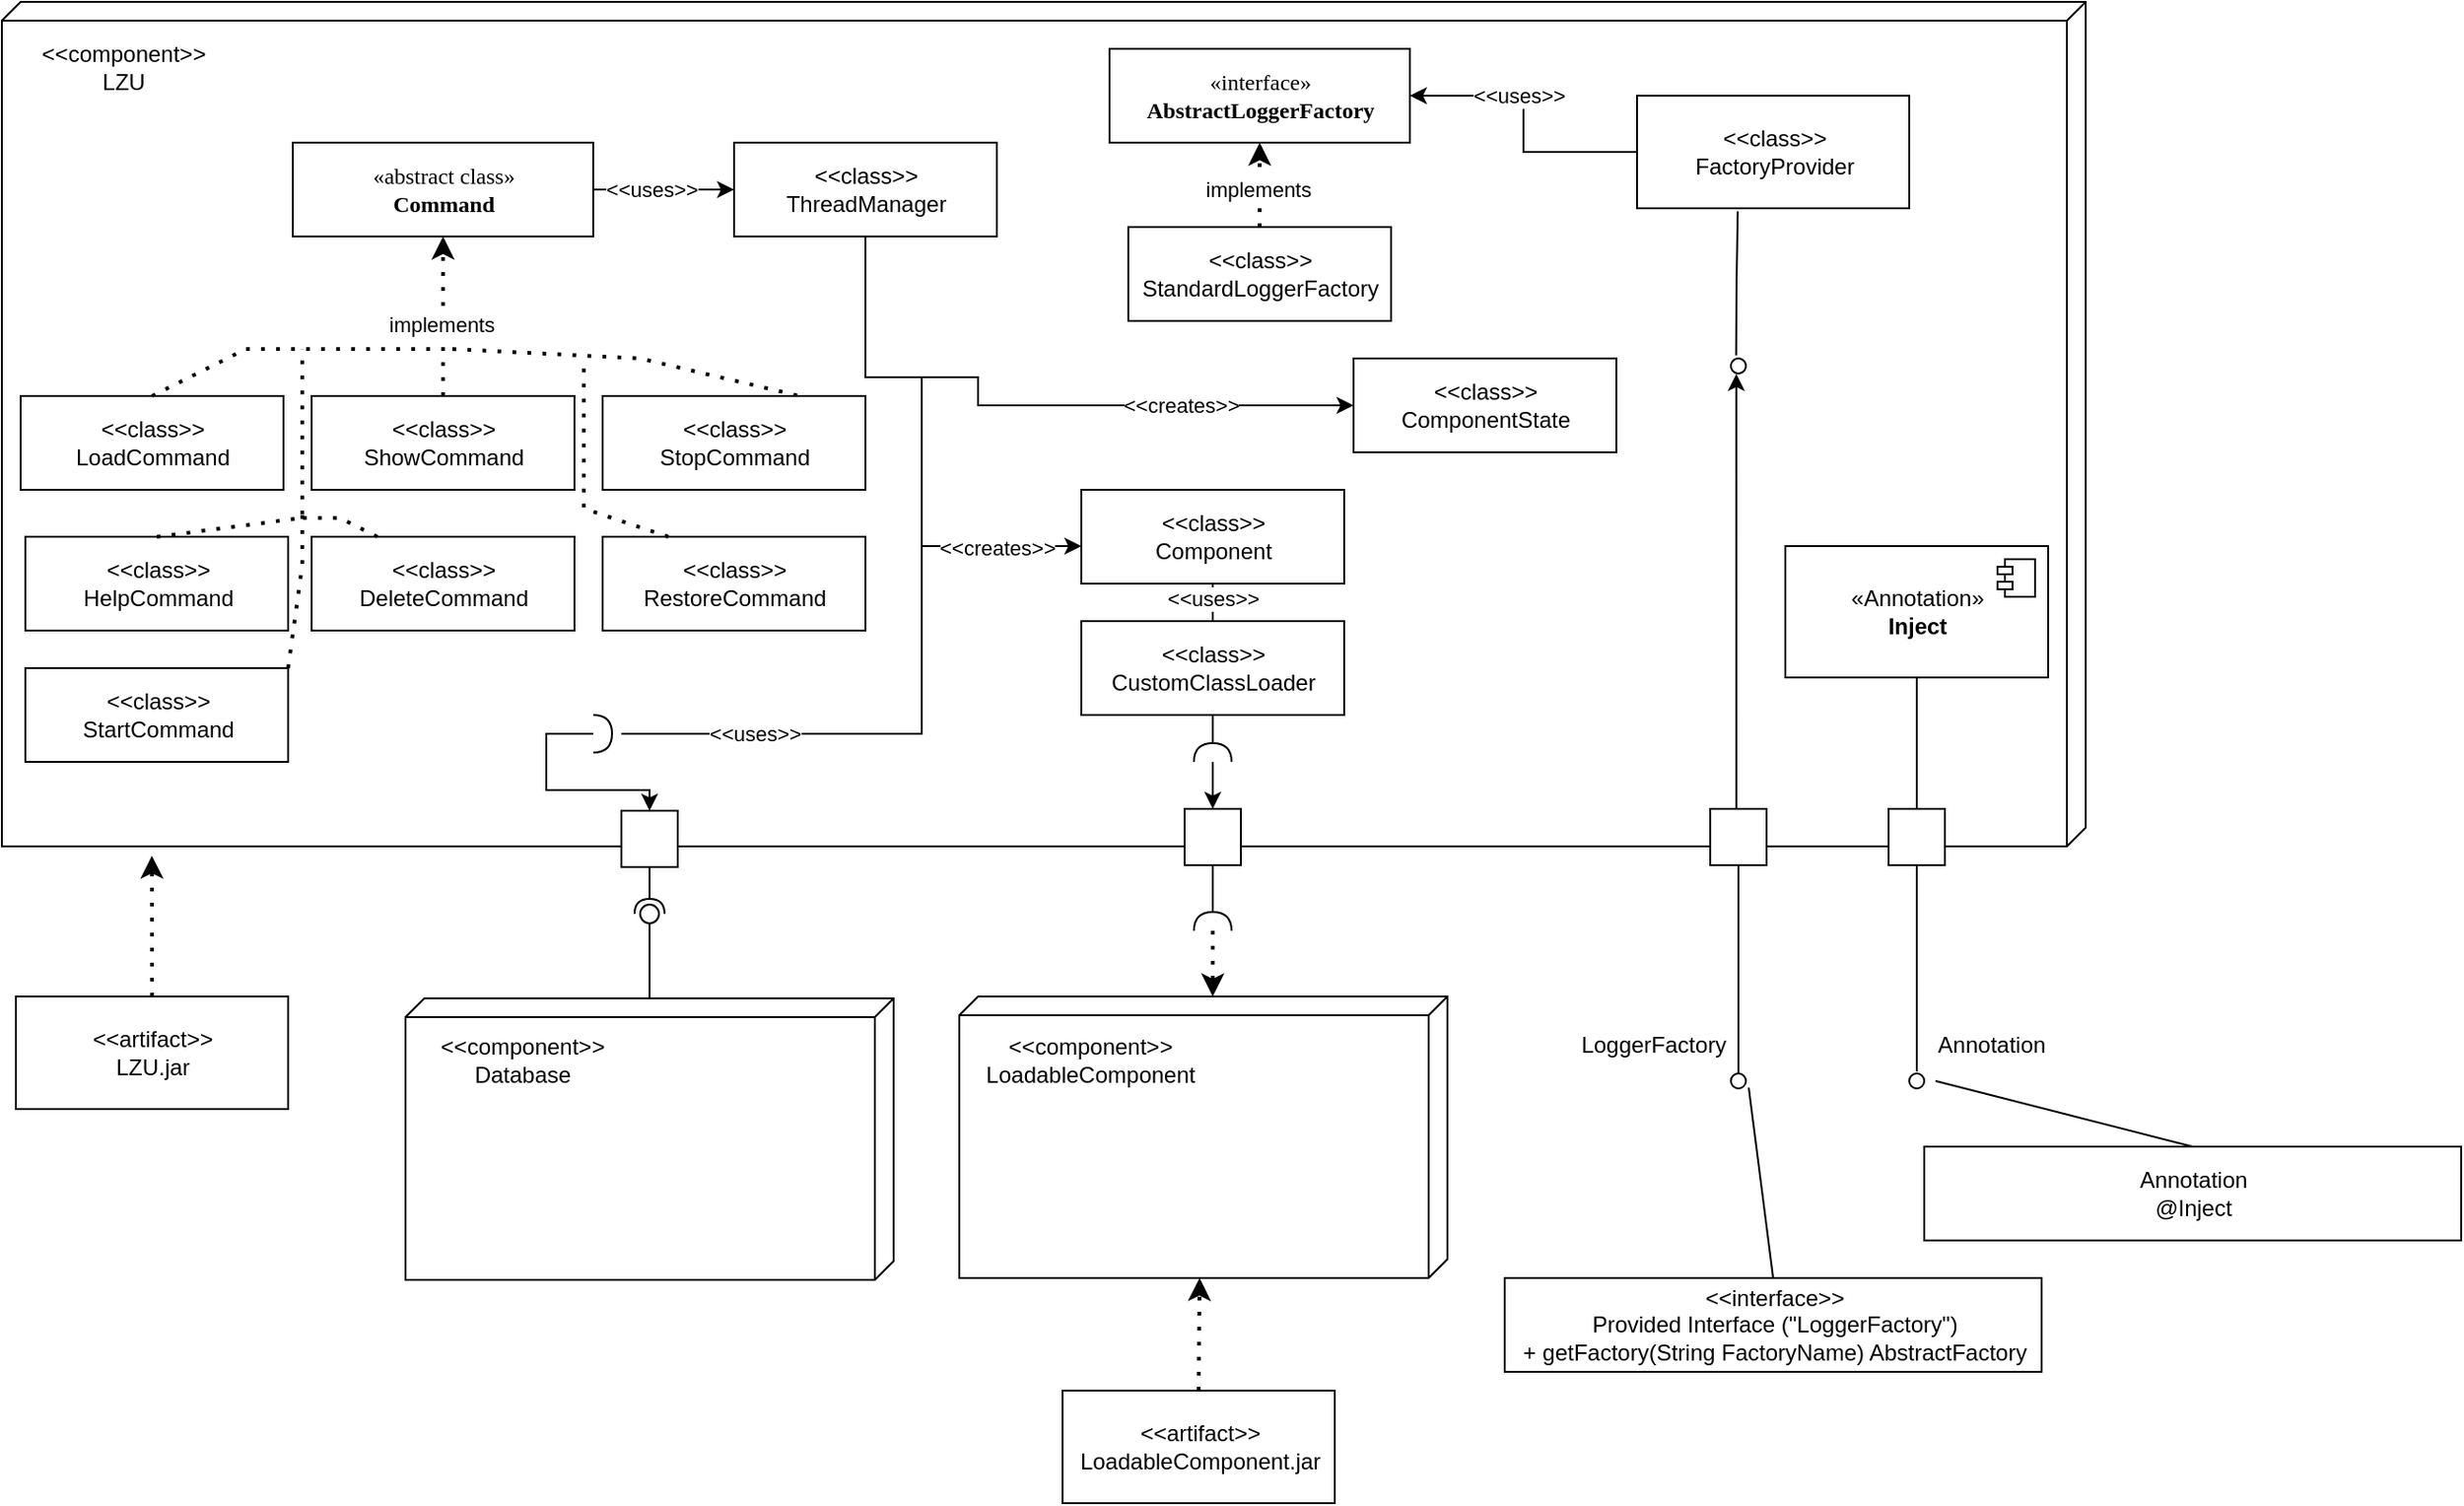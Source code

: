 <mxfile version="18.0.1" type="device"><diagram name="Page-1" id="5f0bae14-7c28-e335-631c-24af17079c00"><mxGraphModel dx="1710" dy="953" grid="1" gridSize="10" guides="1" tooltips="1" connect="1" arrows="1" fold="1" page="1" pageScale="1" pageWidth="1100" pageHeight="850" background="none" math="0" shadow="0"><root><mxCell id="0"/><mxCell id="1" parent="0"/><mxCell id="39150e848f15840c-1" value="" style="verticalAlign=top;align=left;spacingTop=8;spacingLeft=2;spacingRight=12;shape=cube;size=10;direction=south;fontStyle=4;html=1;rounded=0;shadow=0;comic=0;labelBackgroundColor=white;strokeWidth=1;fontFamily=Verdana;fontSize=12" parent="1" vertex="1"><mxGeometry x="30" y="20" width="1110" height="450" as="geometry"/></mxCell><mxCell id="39150e848f15840c-3" value="" style="verticalAlign=top;align=left;spacingTop=8;spacingLeft=2;spacingRight=12;shape=cube;size=10;direction=south;fontStyle=4;html=1;rounded=0;shadow=0;comic=0;labelBackgroundColor=none;strokeWidth=1;fontFamily=Verdana;fontSize=12" parent="1" vertex="1"><mxGeometry x="245" y="551" width="260" height="150" as="geometry"/></mxCell><mxCell id="39150e848f15840c-4" value="«interface»&lt;br&gt;&lt;b&gt;AbstractLoggerFactory&lt;/b&gt;" style="html=1;rounded=0;shadow=0;comic=0;labelBackgroundColor=none;strokeWidth=1;fontFamily=Verdana;fontSize=12;align=center;" parent="1" vertex="1"><mxGeometry x="620" y="45" width="160" height="50" as="geometry"/></mxCell><mxCell id="DbzHq9LiooGtLRMXnY6e-2" value="&amp;lt;&amp;lt;component&amp;gt;&amp;gt;&lt;br&gt;LZU" style="text;html=1;strokeColor=none;fillColor=none;align=center;verticalAlign=middle;whiteSpace=wrap;rounded=0;" vertex="1" parent="1"><mxGeometry x="40" y="40" width="110" height="30" as="geometry"/></mxCell><mxCell id="DbzHq9LiooGtLRMXnY6e-3" value="&amp;lt;&amp;lt;component&amp;gt;&amp;gt;&lt;br&gt;Database" style="text;html=1;strokeColor=none;fillColor=none;align=center;verticalAlign=middle;whiteSpace=wrap;rounded=0;" vertex="1" parent="1"><mxGeometry x="255" y="569" width="105" height="30" as="geometry"/></mxCell><mxCell id="DbzHq9LiooGtLRMXnY6e-6" value="" style="rounded=0;orthogonalLoop=1;jettySize=auto;html=1;endArrow=none;endFill=0;sketch=0;sourcePerimeterSpacing=0;targetPerimeterSpacing=0;" edge="1" target="DbzHq9LiooGtLRMXnY6e-8" parent="1"><mxGeometry relative="1" as="geometry"><mxPoint x="375" y="551" as="sourcePoint"/></mxGeometry></mxCell><mxCell id="DbzHq9LiooGtLRMXnY6e-7" value="" style="rounded=0;orthogonalLoop=1;jettySize=auto;html=1;endArrow=halfCircle;endFill=0;entryX=0.5;entryY=0.5;endSize=6;strokeWidth=1;sketch=0;startArrow=none;" edge="1" target="DbzHq9LiooGtLRMXnY6e-8" parent="1" source="DbzHq9LiooGtLRMXnY6e-10"><mxGeometry relative="1" as="geometry"><mxPoint x="375" y="401" as="sourcePoint"/></mxGeometry></mxCell><mxCell id="DbzHq9LiooGtLRMXnY6e-8" value="" style="ellipse;whiteSpace=wrap;html=1;align=center;aspect=fixed;resizable=0;points=[];outlineConnect=0;sketch=0;" vertex="1" parent="1"><mxGeometry x="370" y="501" width="10" height="10" as="geometry"/></mxCell><mxCell id="DbzHq9LiooGtLRMXnY6e-19" style="edgeStyle=orthogonalEdgeStyle;rounded=0;orthogonalLoop=1;jettySize=auto;html=1;entryX=1;entryY=0.5;entryDx=0;entryDy=0;" edge="1" parent="1" source="DbzHq9LiooGtLRMXnY6e-13" target="39150e848f15840c-4"><mxGeometry relative="1" as="geometry"/></mxCell><mxCell id="DbzHq9LiooGtLRMXnY6e-20" value="&amp;lt;&amp;lt;uses&amp;gt;&amp;gt;" style="edgeLabel;html=1;align=center;verticalAlign=middle;resizable=0;points=[];" vertex="1" connectable="0" parent="DbzHq9LiooGtLRMXnY6e-19"><mxGeometry x="0.236" y="2" relative="1" as="geometry"><mxPoint y="-2" as="offset"/></mxGeometry></mxCell><mxCell id="DbzHq9LiooGtLRMXnY6e-13" value="&amp;lt;&amp;lt;class&amp;gt;&amp;gt;&lt;br&gt;FactoryProvider" style="html=1;" vertex="1" parent="1"><mxGeometry x="901" y="70" width="145" height="60" as="geometry"/></mxCell><mxCell id="DbzHq9LiooGtLRMXnY6e-15" value="&amp;lt;&amp;lt;class&amp;gt;&amp;gt;&lt;br&gt;StandardLoggerFactory" style="html=1;" vertex="1" parent="1"><mxGeometry x="630" y="140" width="140" height="50" as="geometry"/></mxCell><mxCell id="DbzHq9LiooGtLRMXnY6e-17" value="" style="endArrow=classic;dashed=1;html=1;dashPattern=1 3;strokeWidth=2;rounded=0;entryX=0.5;entryY=1;entryDx=0;entryDy=0;exitX=0.5;exitY=0;exitDx=0;exitDy=0;" edge="1" parent="1" source="DbzHq9LiooGtLRMXnY6e-15" target="39150e848f15840c-4"><mxGeometry width="50" height="50" relative="1" as="geometry"><mxPoint x="580" y="170" as="sourcePoint"/><mxPoint x="630" y="120" as="targetPoint"/></mxGeometry></mxCell><mxCell id="DbzHq9LiooGtLRMXnY6e-18" value="implements" style="edgeLabel;html=1;align=center;verticalAlign=middle;resizable=0;points=[];" vertex="1" connectable="0" parent="DbzHq9LiooGtLRMXnY6e-17"><mxGeometry x="-0.109" y="1" relative="1" as="geometry"><mxPoint as="offset"/></mxGeometry></mxCell><mxCell id="DbzHq9LiooGtLRMXnY6e-57" style="edgeStyle=orthogonalEdgeStyle;rounded=0;orthogonalLoop=1;jettySize=auto;html=1;exitX=1;exitY=0.5;exitDx=0;exitDy=0;entryX=0;entryY=0.5;entryDx=0;entryDy=0;" edge="1" parent="1" source="DbzHq9LiooGtLRMXnY6e-21" target="DbzHq9LiooGtLRMXnY6e-49"><mxGeometry relative="1" as="geometry"/></mxCell><mxCell id="DbzHq9LiooGtLRMXnY6e-58" value="&amp;lt;&amp;lt;uses&amp;gt;&amp;gt;" style="edgeLabel;html=1;align=center;verticalAlign=middle;resizable=0;points=[];" vertex="1" connectable="0" parent="DbzHq9LiooGtLRMXnY6e-57"><mxGeometry x="-0.154" relative="1" as="geometry"><mxPoint x="-1" as="offset"/></mxGeometry></mxCell><mxCell id="DbzHq9LiooGtLRMXnY6e-21" value="«abstract class»&lt;br&gt;&lt;b&gt;Command&lt;/b&gt;" style="html=1;rounded=0;shadow=0;comic=0;labelBackgroundColor=none;strokeWidth=1;fontFamily=Verdana;fontSize=12;align=center;" vertex="1" parent="1"><mxGeometry x="185" y="95" width="160" height="50" as="geometry"/></mxCell><mxCell id="DbzHq9LiooGtLRMXnY6e-22" value="&amp;lt;&amp;lt;class&amp;gt;&amp;gt;&lt;br&gt;LoadCommand" style="html=1;" vertex="1" parent="1"><mxGeometry x="40" y="230" width="140" height="50" as="geometry"/></mxCell><mxCell id="DbzHq9LiooGtLRMXnY6e-23" value="&amp;lt;&amp;lt;class&amp;gt;&amp;gt;&lt;br&gt;RestoreCommand" style="html=1;" vertex="1" parent="1"><mxGeometry x="350" y="305" width="140" height="50" as="geometry"/></mxCell><mxCell id="DbzHq9LiooGtLRMXnY6e-24" value="&amp;lt;&amp;lt;class&amp;gt;&amp;gt;&lt;br&gt;ShowCommand" style="html=1;" vertex="1" parent="1"><mxGeometry x="195" y="230" width="140" height="50" as="geometry"/></mxCell><mxCell id="DbzHq9LiooGtLRMXnY6e-25" value="&amp;lt;&amp;lt;class&amp;gt;&amp;gt;&lt;br&gt;HelpCommand" style="html=1;" vertex="1" parent="1"><mxGeometry x="42.5" y="305" width="140" height="50" as="geometry"/></mxCell><mxCell id="DbzHq9LiooGtLRMXnY6e-26" value="&amp;lt;&amp;lt;class&amp;gt;&amp;gt;&lt;br&gt;DeleteCommand" style="html=1;" vertex="1" parent="1"><mxGeometry x="195" y="305" width="140" height="50" as="geometry"/></mxCell><mxCell id="DbzHq9LiooGtLRMXnY6e-27" value="&amp;lt;&amp;lt;class&amp;gt;&amp;gt;&lt;br&gt;StartCommand" style="html=1;" vertex="1" parent="1"><mxGeometry x="42.5" y="375" width="140" height="50" as="geometry"/></mxCell><mxCell id="DbzHq9LiooGtLRMXnY6e-10" value="" style="rounded=0;whiteSpace=wrap;html=1;" vertex="1" parent="1"><mxGeometry x="360" y="451" width="30" height="30" as="geometry"/></mxCell><mxCell id="DbzHq9LiooGtLRMXnY6e-30" value="" style="endArrow=classic;dashed=1;html=1;dashPattern=1 3;strokeWidth=2;rounded=0;entryX=0.5;entryY=1;entryDx=0;entryDy=0;exitX=0.5;exitY=0;exitDx=0;exitDy=0;" edge="1" parent="1" source="DbzHq9LiooGtLRMXnY6e-24" target="DbzHq9LiooGtLRMXnY6e-21"><mxGeometry width="50" height="50" relative="1" as="geometry"><mxPoint x="244.5" y="200" as="sourcePoint"/><mxPoint x="244.5" y="145" as="targetPoint"/><Array as="points"/></mxGeometry></mxCell><mxCell id="DbzHq9LiooGtLRMXnY6e-31" value="implements" style="edgeLabel;html=1;align=center;verticalAlign=middle;resizable=0;points=[];" vertex="1" connectable="0" parent="DbzHq9LiooGtLRMXnY6e-30"><mxGeometry x="-0.109" y="1" relative="1" as="geometry"><mxPoint as="offset"/></mxGeometry></mxCell><mxCell id="DbzHq9LiooGtLRMXnY6e-36" value="" style="endArrow=none;dashed=1;html=1;dashPattern=1 3;strokeWidth=2;rounded=0;exitX=0.5;exitY=0;exitDx=0;exitDy=0;" edge="1" parent="1" source="DbzHq9LiooGtLRMXnY6e-22"><mxGeometry width="50" height="50" relative="1" as="geometry"><mxPoint x="130" y="250" as="sourcePoint"/><mxPoint x="260" y="205" as="targetPoint"/><Array as="points"><mxPoint x="160" y="205"/></Array></mxGeometry></mxCell><mxCell id="DbzHq9LiooGtLRMXnY6e-38" value="" style="endArrow=none;dashed=1;html=1;dashPattern=1 3;strokeWidth=2;rounded=0;exitX=0.5;exitY=0;exitDx=0;exitDy=0;" edge="1" parent="1" source="DbzHq9LiooGtLRMXnY6e-25"><mxGeometry width="50" height="50" relative="1" as="geometry"><mxPoint x="130" y="250" as="sourcePoint"/><mxPoint x="190" y="205" as="targetPoint"/><Array as="points"><mxPoint x="190" y="295"/></Array></mxGeometry></mxCell><mxCell id="DbzHq9LiooGtLRMXnY6e-39" value="" style="endArrow=none;dashed=1;html=1;dashPattern=1 3;strokeWidth=2;rounded=0;exitX=0.25;exitY=0;exitDx=0;exitDy=0;" edge="1" parent="1" source="DbzHq9LiooGtLRMXnY6e-23"><mxGeometry width="50" height="50" relative="1" as="geometry"><mxPoint x="400" y="310" as="sourcePoint"/><mxPoint x="340" y="210" as="targetPoint"/><Array as="points"><mxPoint x="340" y="290"/></Array></mxGeometry></mxCell><mxCell id="DbzHq9LiooGtLRMXnY6e-40" value="" style="endArrow=none;dashed=1;html=1;dashPattern=1 3;strokeWidth=2;rounded=0;exitX=1;exitY=0;exitDx=0;exitDy=0;" edge="1" parent="1" source="DbzHq9LiooGtLRMXnY6e-27"><mxGeometry width="50" height="50" relative="1" as="geometry"><mxPoint x="202.5" y="270" as="sourcePoint"/><mxPoint x="190" y="290" as="targetPoint"/><Array as="points"><mxPoint x="190" y="320"/></Array></mxGeometry></mxCell><mxCell id="DbzHq9LiooGtLRMXnY6e-41" value="" style="endArrow=none;dashed=1;html=1;dashPattern=1 3;strokeWidth=2;rounded=0;exitX=0.25;exitY=0;exitDx=0;exitDy=0;" edge="1" parent="1" source="DbzHq9LiooGtLRMXnY6e-26"><mxGeometry width="50" height="50" relative="1" as="geometry"><mxPoint x="132.5" y="325" as="sourcePoint"/><mxPoint x="190" y="295" as="targetPoint"/><Array as="points"><mxPoint x="210" y="295"/></Array></mxGeometry></mxCell><mxCell id="DbzHq9LiooGtLRMXnY6e-70" style="edgeStyle=orthogonalEdgeStyle;rounded=0;orthogonalLoop=1;jettySize=auto;html=1;entryX=0.5;entryY=0;entryDx=0;entryDy=0;startArrow=none;" edge="1" parent="1" source="DbzHq9LiooGtLRMXnY6e-71" target="DbzHq9LiooGtLRMXnY6e-10"><mxGeometry relative="1" as="geometry"><Array as="points"><mxPoint x="320" y="410"/><mxPoint x="320" y="440"/><mxPoint x="375" y="440"/></Array></mxGeometry></mxCell><mxCell id="DbzHq9LiooGtLRMXnY6e-74" style="edgeStyle=orthogonalEdgeStyle;rounded=0;orthogonalLoop=1;jettySize=auto;html=1;exitX=0.5;exitY=1;exitDx=0;exitDy=0;entryX=0;entryY=0.5;entryDx=0;entryDy=0;" edge="1" parent="1" source="DbzHq9LiooGtLRMXnY6e-49" target="DbzHq9LiooGtLRMXnY6e-56"><mxGeometry relative="1" as="geometry"><Array as="points"><mxPoint x="500" y="220"/><mxPoint x="550" y="220"/><mxPoint x="550" y="265"/></Array></mxGeometry></mxCell><mxCell id="DbzHq9LiooGtLRMXnY6e-78" value="&amp;lt;&amp;lt;creates&amp;gt;&amp;gt;" style="edgeLabel;html=1;align=center;verticalAlign=middle;resizable=0;points=[];" vertex="1" connectable="0" parent="DbzHq9LiooGtLRMXnY6e-74"><mxGeometry x="0.469" y="1" relative="1" as="geometry"><mxPoint x="1" y="1" as="offset"/></mxGeometry></mxCell><mxCell id="DbzHq9LiooGtLRMXnY6e-95" style="edgeStyle=orthogonalEdgeStyle;rounded=0;orthogonalLoop=1;jettySize=auto;html=1;exitX=0.5;exitY=1;exitDx=0;exitDy=0;" edge="1" parent="1" source="DbzHq9LiooGtLRMXnY6e-49" target="DbzHq9LiooGtLRMXnY6e-55"><mxGeometry relative="1" as="geometry"><Array as="points"><mxPoint x="490" y="220"/><mxPoint x="520" y="220"/><mxPoint x="520" y="310"/><mxPoint x="670" y="310"/></Array></mxGeometry></mxCell><mxCell id="DbzHq9LiooGtLRMXnY6e-96" value="&amp;lt;&amp;lt;creates&amp;gt;&amp;gt;" style="edgeLabel;html=1;align=center;verticalAlign=middle;resizable=0;points=[];" vertex="1" connectable="0" parent="DbzHq9LiooGtLRMXnY6e-95"><mxGeometry x="0.326" y="-1" relative="1" as="geometry"><mxPoint x="41" y="10" as="offset"/></mxGeometry></mxCell><mxCell id="DbzHq9LiooGtLRMXnY6e-49" value="&amp;lt;&amp;lt;class&amp;gt;&amp;gt;&lt;br&gt;ThreadManager" style="html=1;" vertex="1" parent="1"><mxGeometry x="420" y="95" width="140" height="50" as="geometry"/></mxCell><mxCell id="DbzHq9LiooGtLRMXnY6e-86" style="edgeStyle=orthogonalEdgeStyle;rounded=0;orthogonalLoop=1;jettySize=auto;html=1;exitX=0.5;exitY=0;exitDx=0;exitDy=0;entryX=0.564;entryY=1.051;entryDx=0;entryDy=0;entryPerimeter=0;" edge="1" parent="1" source="DbzHq9LiooGtLRMXnY6e-51" target="DbzHq9LiooGtLRMXnY6e-62"><mxGeometry relative="1" as="geometry"><Array as="points"><mxPoint x="954" y="450"/></Array></mxGeometry></mxCell><mxCell id="DbzHq9LiooGtLRMXnY6e-51" value="" style="html=1;rounded=0;" vertex="1" parent="1"><mxGeometry x="940" y="450" width="30" height="30" as="geometry"/></mxCell><mxCell id="DbzHq9LiooGtLRMXnY6e-52" value="" style="endArrow=none;html=1;rounded=0;align=center;verticalAlign=top;endFill=0;labelBackgroundColor=none;endSize=2;" edge="1" source="DbzHq9LiooGtLRMXnY6e-51" target="DbzHq9LiooGtLRMXnY6e-53" parent="1"><mxGeometry relative="1" as="geometry"/></mxCell><mxCell id="DbzHq9LiooGtLRMXnY6e-53" value="" style="ellipse;html=1;fontSize=11;align=center;fillColor=none;points=[];aspect=fixed;resizable=0;verticalAlign=bottom;labelPosition=center;verticalLabelPosition=top;flipH=1;" vertex="1" parent="1"><mxGeometry x="951" y="591" width="8" height="8" as="geometry"/></mxCell><mxCell id="DbzHq9LiooGtLRMXnY6e-55" value="&amp;lt;&amp;lt;class&amp;gt;&amp;gt;&lt;br&gt;Component" style="html=1;" vertex="1" parent="1"><mxGeometry x="605" y="280" width="140" height="50" as="geometry"/></mxCell><mxCell id="DbzHq9LiooGtLRMXnY6e-56" value="&amp;lt;&amp;lt;class&amp;gt;&amp;gt;&lt;br&gt;ComponentState" style="html=1;" vertex="1" parent="1"><mxGeometry x="750" y="210" width="140" height="50" as="geometry"/></mxCell><mxCell id="DbzHq9LiooGtLRMXnY6e-28" value="&amp;lt;&amp;lt;class&amp;gt;&amp;gt;&lt;br&gt;StopCommand" style="html=1;" vertex="1" parent="1"><mxGeometry x="350" y="230" width="140" height="50" as="geometry"/></mxCell><mxCell id="DbzHq9LiooGtLRMXnY6e-59" value="" style="endArrow=none;dashed=1;html=1;dashPattern=1 3;strokeWidth=2;rounded=0;entryX=0.75;entryY=0;entryDx=0;entryDy=0;" edge="1" parent="1" target="DbzHq9LiooGtLRMXnY6e-28"><mxGeometry width="50" height="50" relative="1" as="geometry"><mxPoint x="270" y="205" as="sourcePoint"/><mxPoint x="455" y="305" as="targetPoint"/><Array as="points"><mxPoint x="370" y="210"/></Array></mxGeometry></mxCell><mxCell id="DbzHq9LiooGtLRMXnY6e-62" value="" style="ellipse;html=1;fontSize=11;align=center;fillColor=none;points=[];aspect=fixed;resizable=0;verticalAlign=bottom;labelPosition=center;verticalLabelPosition=top;flipH=1;rotation=8;" vertex="1" parent="1"><mxGeometry x="951" y="210" width="8" height="8" as="geometry"/></mxCell><mxCell id="DbzHq9LiooGtLRMXnY6e-65" value="" style="endArrow=none;html=1;rounded=0;exitX=0.37;exitY=1.027;exitDx=0;exitDy=0;entryX=0.746;entryY=-0.172;entryDx=0;entryDy=0;entryPerimeter=0;exitPerimeter=0;" edge="1" parent="1" source="DbzHq9LiooGtLRMXnY6e-13" target="DbzHq9LiooGtLRMXnY6e-62"><mxGeometry width="50" height="50" relative="1" as="geometry"><mxPoint x="950" y="96" as="sourcePoint"/><mxPoint x="918" y="210" as="targetPoint"/><Array as="points"><mxPoint x="954" y="170"/></Array></mxGeometry></mxCell><mxCell id="DbzHq9LiooGtLRMXnY6e-71" value="" style="shape=requiredInterface;html=1;verticalLabelPosition=bottom;sketch=0;" vertex="1" parent="1"><mxGeometry x="345" y="400" width="10" height="20" as="geometry"/></mxCell><mxCell id="DbzHq9LiooGtLRMXnY6e-72" value="" style="edgeStyle=orthogonalEdgeStyle;rounded=0;orthogonalLoop=1;jettySize=auto;html=1;endArrow=none;exitX=0.5;exitY=1;exitDx=0;exitDy=0;" edge="1" parent="1" source="DbzHq9LiooGtLRMXnY6e-49"><mxGeometry relative="1" as="geometry"><mxPoint x="470" y="145" as="sourcePoint"/><mxPoint x="360" y="410" as="targetPoint"/><Array as="points"><mxPoint x="490" y="220"/><mxPoint x="520" y="220"/><mxPoint x="520" y="410"/></Array></mxGeometry></mxCell><mxCell id="DbzHq9LiooGtLRMXnY6e-100" value="&amp;lt;&amp;lt;uses&amp;gt;&amp;gt;" style="edgeLabel;html=1;align=center;verticalAlign=middle;resizable=0;points=[];" vertex="1" connectable="0" parent="DbzHq9LiooGtLRMXnY6e-72"><mxGeometry x="0.75" y="1" relative="1" as="geometry"><mxPoint x="14" y="-1" as="offset"/></mxGeometry></mxCell><mxCell id="DbzHq9LiooGtLRMXnY6e-75" value="" style="html=1;rounded=0;" vertex="1" parent="1"><mxGeometry x="660" y="450" width="30" height="30" as="geometry"/></mxCell><mxCell id="DbzHq9LiooGtLRMXnY6e-87" value="«Annotation»&lt;br&gt;&lt;b&gt;Inject&lt;/b&gt;" style="html=1;dropTarget=0;" vertex="1" parent="1"><mxGeometry x="980" y="310" width="140" height="70" as="geometry"/></mxCell><mxCell id="DbzHq9LiooGtLRMXnY6e-88" value="" style="shape=module;jettyWidth=8;jettyHeight=4;" vertex="1" parent="DbzHq9LiooGtLRMXnY6e-87"><mxGeometry x="1" width="20" height="20" relative="1" as="geometry"><mxPoint x="-27" y="7" as="offset"/></mxGeometry></mxCell><mxCell id="DbzHq9LiooGtLRMXnY6e-89" value="&amp;lt;&amp;lt;artifact&amp;gt;&amp;gt;&lt;br&gt;LoadableComponent.jar" style="html=1;" vertex="1" parent="1"><mxGeometry x="595" y="760" width="145" height="60" as="geometry"/></mxCell><mxCell id="DbzHq9LiooGtLRMXnY6e-92" value="" style="html=1;rounded=0;" vertex="1" parent="1"><mxGeometry x="1035" y="450" width="30" height="30" as="geometry"/></mxCell><mxCell id="DbzHq9LiooGtLRMXnY6e-97" value="" style="shape=requiredInterface;html=1;verticalLabelPosition=bottom;sketch=0;rotation=-90;" vertex="1" parent="1"><mxGeometry x="670" y="410" width="10" height="20" as="geometry"/></mxCell><mxCell id="DbzHq9LiooGtLRMXnY6e-98" value="" style="endArrow=none;html=1;rounded=0;entryX=0.5;entryY=1;entryDx=0;entryDy=0;exitX=1;exitY=0.5;exitDx=0;exitDy=0;exitPerimeter=0;" edge="1" parent="1" source="DbzHq9LiooGtLRMXnY6e-97" target="DbzHq9LiooGtLRMXnY6e-55"><mxGeometry width="50" height="50" relative="1" as="geometry"><mxPoint x="580" y="570" as="sourcePoint"/><mxPoint x="630" y="520" as="targetPoint"/></mxGeometry></mxCell><mxCell id="DbzHq9LiooGtLRMXnY6e-113" value="&amp;lt;&amp;lt;uses&amp;gt;&amp;gt;" style="edgeLabel;html=1;align=center;verticalAlign=middle;resizable=0;points=[];" vertex="1" connectable="0" parent="DbzHq9LiooGtLRMXnY6e-98"><mxGeometry x="0.829" relative="1" as="geometry"><mxPoint as="offset"/></mxGeometry></mxCell><mxCell id="DbzHq9LiooGtLRMXnY6e-99" value="" style="endArrow=classic;html=1;rounded=0;exitX=0;exitY=0.5;exitDx=0;exitDy=0;exitPerimeter=0;entryX=0.5;entryY=0;entryDx=0;entryDy=0;" edge="1" parent="1" source="DbzHq9LiooGtLRMXnY6e-97" target="DbzHq9LiooGtLRMXnY6e-75"><mxGeometry width="50" height="50" relative="1" as="geometry"><mxPoint x="660" y="570" as="sourcePoint"/><mxPoint x="710" y="520" as="targetPoint"/></mxGeometry></mxCell><mxCell id="DbzHq9LiooGtLRMXnY6e-101" value="" style="verticalAlign=top;align=left;spacingTop=8;spacingLeft=2;spacingRight=12;shape=cube;size=10;direction=south;fontStyle=4;html=1;rounded=0;shadow=0;comic=0;labelBackgroundColor=none;strokeWidth=1;fontFamily=Verdana;fontSize=12" vertex="1" parent="1"><mxGeometry x="540" y="550" width="260" height="150" as="geometry"/></mxCell><mxCell id="DbzHq9LiooGtLRMXnY6e-102" value="&amp;lt;&amp;lt;component&amp;gt;&amp;gt;&lt;br&gt;LoadableComponent" style="text;html=1;strokeColor=none;fillColor=none;align=center;verticalAlign=middle;whiteSpace=wrap;rounded=0;" vertex="1" parent="1"><mxGeometry x="580" y="569" width="60" height="30" as="geometry"/></mxCell><mxCell id="DbzHq9LiooGtLRMXnY6e-103" value="" style="endArrow=none;html=1;rounded=0;entryX=0.5;entryY=1;entryDx=0;entryDy=0;exitX=0.5;exitY=0;exitDx=0;exitDy=0;" edge="1" parent="1" source="DbzHq9LiooGtLRMXnY6e-92" target="DbzHq9LiooGtLRMXnY6e-87"><mxGeometry width="50" height="50" relative="1" as="geometry"><mxPoint x="1080" y="590" as="sourcePoint"/><mxPoint x="1130" y="540" as="targetPoint"/></mxGeometry></mxCell><mxCell id="DbzHq9LiooGtLRMXnY6e-104" value="" style="endArrow=classic;dashed=1;html=1;dashPattern=1 3;strokeWidth=2;rounded=0;exitX=0.5;exitY=0;exitDx=0;exitDy=0;" edge="1" parent="1" source="DbzHq9LiooGtLRMXnY6e-89"><mxGeometry width="50" height="50" relative="1" as="geometry"><mxPoint x="510" y="800" as="sourcePoint"/><mxPoint x="668" y="700" as="targetPoint"/><Array as="points"/></mxGeometry></mxCell><mxCell id="DbzHq9LiooGtLRMXnY6e-105" value="" style="ellipse;html=1;fontSize=11;align=center;fillColor=none;points=[];aspect=fixed;resizable=0;verticalAlign=bottom;labelPosition=center;verticalLabelPosition=top;flipH=1;" vertex="1" parent="1"><mxGeometry x="1046" y="591" width="8" height="8" as="geometry"/></mxCell><mxCell id="DbzHq9LiooGtLRMXnY6e-106" value="" style="endArrow=none;html=1;rounded=0;entryX=0.5;entryY=1;entryDx=0;entryDy=0;" edge="1" parent="1" target="DbzHq9LiooGtLRMXnY6e-92"><mxGeometry width="50" height="50" relative="1" as="geometry"><mxPoint x="1050" y="590" as="sourcePoint"/><mxPoint x="1020" y="650" as="targetPoint"/></mxGeometry></mxCell><mxCell id="DbzHq9LiooGtLRMXnY6e-107" value="Annotation" style="text;html=1;strokeColor=none;fillColor=none;align=center;verticalAlign=middle;whiteSpace=wrap;rounded=0;" vertex="1" parent="1"><mxGeometry x="1060" y="561" width="60" height="30" as="geometry"/></mxCell><mxCell id="DbzHq9LiooGtLRMXnY6e-108" value="LoggerFactory" style="text;html=1;strokeColor=none;fillColor=none;align=center;verticalAlign=middle;whiteSpace=wrap;rounded=0;" vertex="1" parent="1"><mxGeometry x="880" y="561" width="60" height="30" as="geometry"/></mxCell><mxCell id="DbzHq9LiooGtLRMXnY6e-109" value="" style="shape=requiredInterface;html=1;verticalLabelPosition=bottom;sketch=0;rotation=-90;" vertex="1" parent="1"><mxGeometry x="670" y="500" width="10" height="20" as="geometry"/></mxCell><mxCell id="DbzHq9LiooGtLRMXnY6e-110" value="" style="endArrow=none;html=1;rounded=0;entryX=0.5;entryY=1;entryDx=0;entryDy=0;exitX=1;exitY=0.5;exitDx=0;exitDy=0;exitPerimeter=0;" edge="1" parent="1" source="DbzHq9LiooGtLRMXnY6e-109" target="DbzHq9LiooGtLRMXnY6e-75"><mxGeometry width="50" height="50" relative="1" as="geometry"><mxPoint x="780" y="540" as="sourcePoint"/><mxPoint x="830" y="490" as="targetPoint"/></mxGeometry></mxCell><mxCell id="DbzHq9LiooGtLRMXnY6e-111" value="" style="endArrow=classic;dashed=1;html=1;dashPattern=1 3;strokeWidth=2;rounded=0;exitX=0;exitY=0.5;exitDx=0;exitDy=0;exitPerimeter=0;entryX=0;entryY=0;entryDx=0;entryDy=125;entryPerimeter=0;" edge="1" parent="1" source="DbzHq9LiooGtLRMXnY6e-109" target="DbzHq9LiooGtLRMXnY6e-101"><mxGeometry width="50" height="50" relative="1" as="geometry"><mxPoint x="490" y="550" as="sourcePoint"/><mxPoint x="540" y="500" as="targetPoint"/></mxGeometry></mxCell><mxCell id="DbzHq9LiooGtLRMXnY6e-112" value="&amp;lt;&amp;lt;class&amp;gt;&amp;gt;&lt;br&gt;CustomClassLoader" style="html=1;" vertex="1" parent="1"><mxGeometry x="605" y="350" width="140" height="50" as="geometry"/></mxCell><mxCell id="DbzHq9LiooGtLRMXnY6e-114" value="&amp;lt;&amp;lt;interface&amp;gt;&amp;gt;&lt;br&gt;Provided Interface (&quot;LoggerFactory&quot;)&lt;br&gt;+ getFactory(String FactoryName) AbstractFactory" style="html=1;" vertex="1" parent="1"><mxGeometry x="830.5" y="700" width="286" height="50" as="geometry"/></mxCell><mxCell id="DbzHq9LiooGtLRMXnY6e-115" value="" style="endArrow=none;html=1;rounded=0;exitX=0.5;exitY=0;exitDx=0;exitDy=0;entryX=-0.187;entryY=0.938;entryDx=0;entryDy=0;entryPerimeter=0;" edge="1" parent="1" source="DbzHq9LiooGtLRMXnY6e-114" target="DbzHq9LiooGtLRMXnY6e-53"><mxGeometry width="50" height="50" relative="1" as="geometry"><mxPoint x="890" y="670" as="sourcePoint"/><mxPoint x="960" y="610" as="targetPoint"/></mxGeometry></mxCell><mxCell id="DbzHq9LiooGtLRMXnY6e-116" value="Annotation&lt;br&gt;@Inject" style="html=1;" vertex="1" parent="1"><mxGeometry x="1054" y="630" width="286" height="50" as="geometry"/></mxCell><mxCell id="DbzHq9LiooGtLRMXnY6e-117" value="" style="endArrow=none;html=1;rounded=0;exitX=0.5;exitY=0;exitDx=0;exitDy=0;" edge="1" parent="1" source="DbzHq9LiooGtLRMXnY6e-116"><mxGeometry width="50" height="50" relative="1" as="geometry"><mxPoint x="983.5" y="710" as="sourcePoint"/><mxPoint x="1060" y="595" as="targetPoint"/></mxGeometry></mxCell><mxCell id="DbzHq9LiooGtLRMXnY6e-121" value="&amp;lt;&amp;lt;artifact&amp;gt;&amp;gt;&lt;br&gt;LZU.jar" style="html=1;" vertex="1" parent="1"><mxGeometry x="37.5" y="550" width="145" height="60" as="geometry"/></mxCell><mxCell id="DbzHq9LiooGtLRMXnY6e-122" value="" style="endArrow=classic;dashed=1;html=1;dashPattern=1 3;strokeWidth=2;rounded=0;exitX=0.5;exitY=0;exitDx=0;exitDy=0;entryX=1.011;entryY=0.928;entryDx=0;entryDy=0;entryPerimeter=0;" edge="1" parent="1" source="DbzHq9LiooGtLRMXnY6e-121" target="39150e848f15840c-1"><mxGeometry width="50" height="50" relative="1" as="geometry"><mxPoint x="-50" y="590" as="sourcePoint"/><mxPoint x="108.0" y="490" as="targetPoint"/><Array as="points"/></mxGeometry></mxCell></root></mxGraphModel></diagram></mxfile>